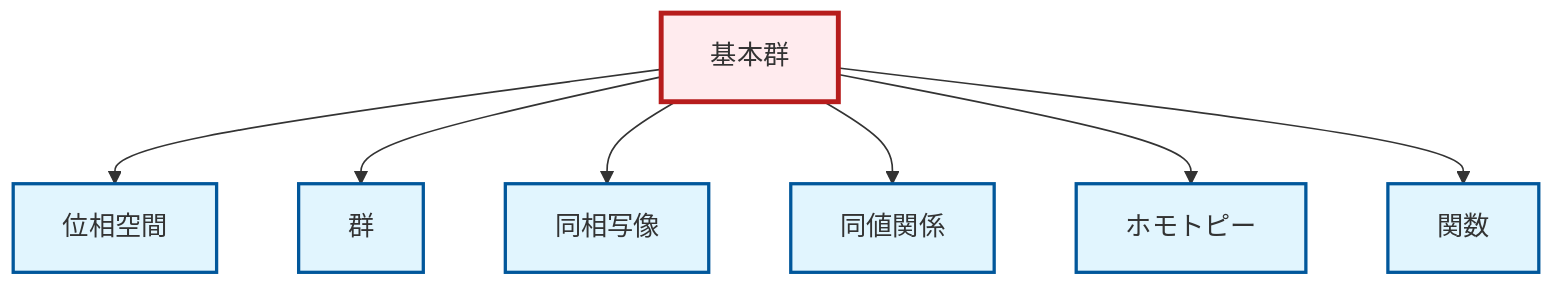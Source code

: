 graph TD
    classDef definition fill:#e1f5fe,stroke:#01579b,stroke-width:2px
    classDef theorem fill:#f3e5f5,stroke:#4a148c,stroke-width:2px
    classDef axiom fill:#fff3e0,stroke:#e65100,stroke-width:2px
    classDef example fill:#e8f5e9,stroke:#1b5e20,stroke-width:2px
    classDef current fill:#ffebee,stroke:#b71c1c,stroke-width:3px
    def-topological-space["位相空間"]:::definition
    def-fundamental-group["基本群"]:::definition
    def-group["群"]:::definition
    def-homeomorphism["同相写像"]:::definition
    def-homotopy["ホモトピー"]:::definition
    def-function["関数"]:::definition
    def-equivalence-relation["同値関係"]:::definition
    def-fundamental-group --> def-topological-space
    def-fundamental-group --> def-group
    def-fundamental-group --> def-homeomorphism
    def-fundamental-group --> def-equivalence-relation
    def-fundamental-group --> def-homotopy
    def-fundamental-group --> def-function
    class def-fundamental-group current